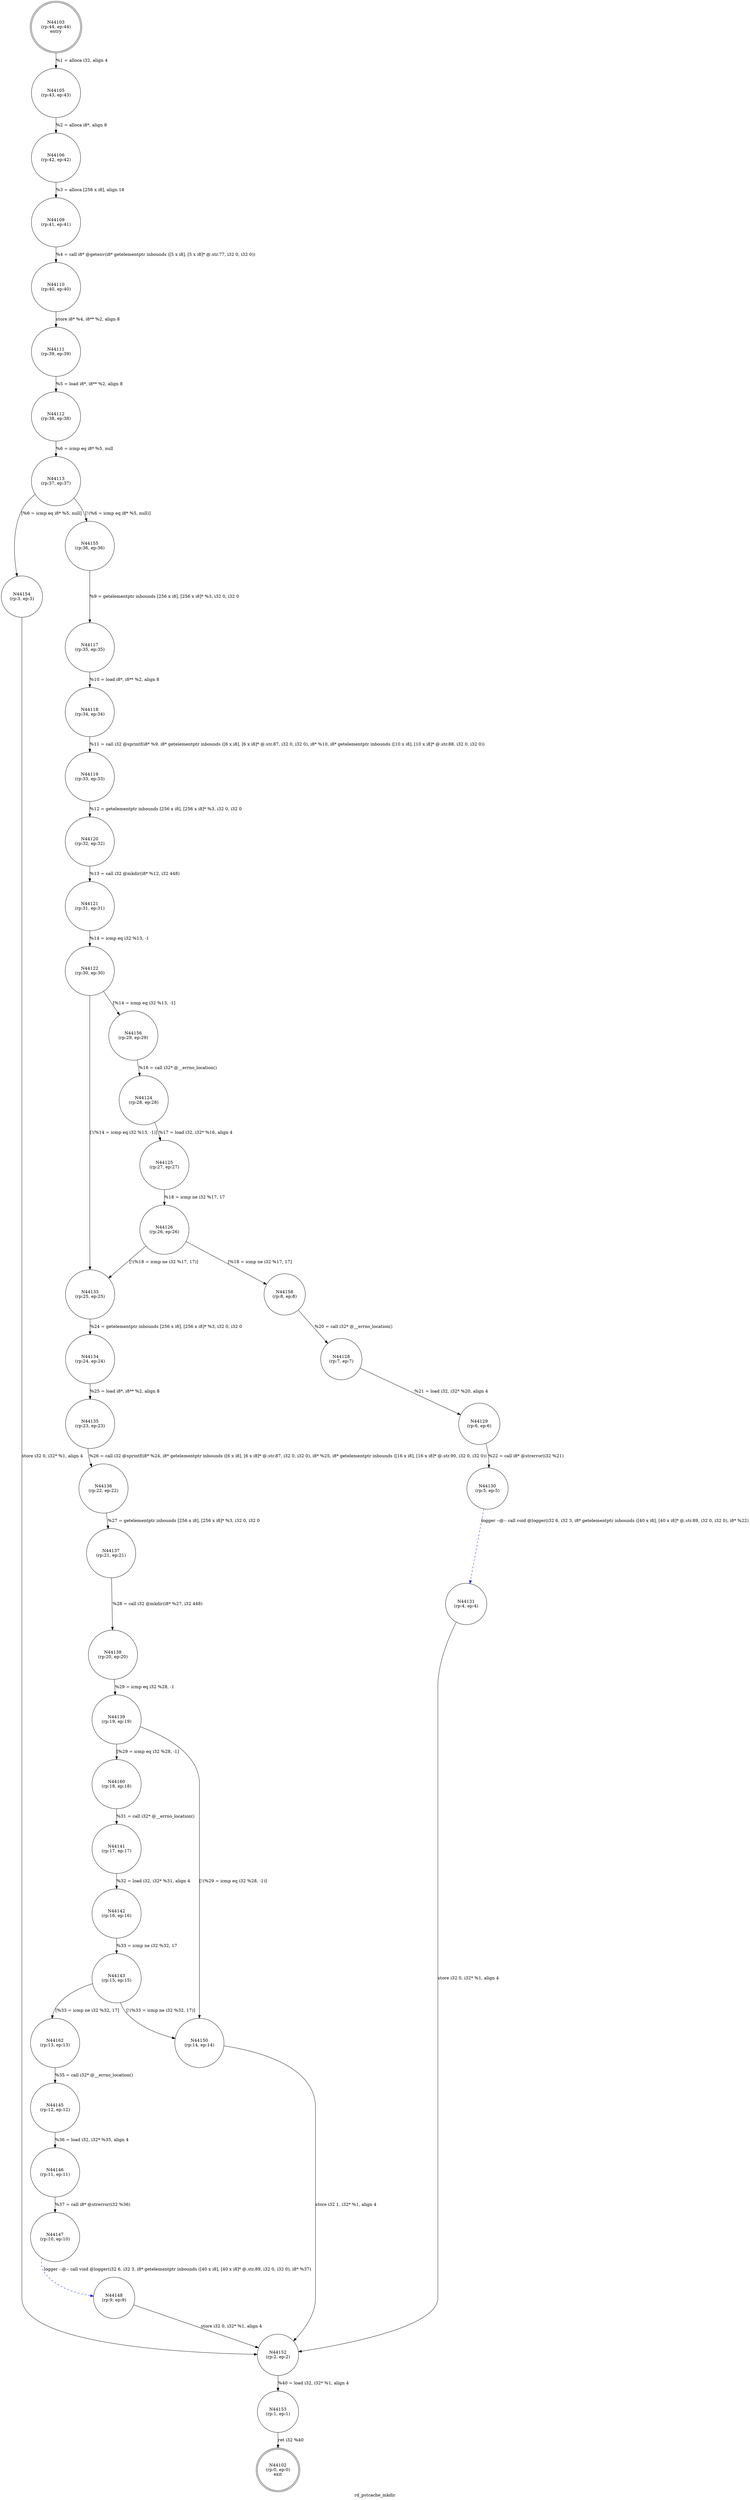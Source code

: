 digraph rd_pstcache_mkdir {
label="rd_pstcache_mkdir"
44102 [label="N44102\n(rp:0, ep:0)\nexit", shape="doublecircle"]
44103 [label="N44103\n(rp:44, ep:44)\nentry", shape="doublecircle"]
44103 -> 44105 [label="%1 = alloca i32, align 4"]
44105 [label="N44105\n(rp:43, ep:43)", shape="circle"]
44105 -> 44106 [label="%2 = alloca i8*, align 8"]
44106 [label="N44106\n(rp:42, ep:42)", shape="circle"]
44106 -> 44109 [label="%3 = alloca [256 x i8], align 16"]
44109 [label="N44109\n(rp:41, ep:41)", shape="circle"]
44109 -> 44110 [label="%4 = call i8* @getenv(i8* getelementptr inbounds ([5 x i8], [5 x i8]* @.str.77, i32 0, i32 0))"]
44110 [label="N44110\n(rp:40, ep:40)", shape="circle"]
44110 -> 44111 [label="store i8* %4, i8** %2, align 8"]
44111 [label="N44111\n(rp:39, ep:39)", shape="circle"]
44111 -> 44112 [label="%5 = load i8*, i8** %2, align 8"]
44112 [label="N44112\n(rp:38, ep:38)", shape="circle"]
44112 -> 44113 [label="%6 = icmp eq i8* %5, null"]
44113 [label="N44113\n(rp:37, ep:37)", shape="circle"]
44113 -> 44154 [label="[%6 = icmp eq i8* %5, null]"]
44113 -> 44155 [label="[!(%6 = icmp eq i8* %5, null)]"]
44117 [label="N44117\n(rp:35, ep:35)", shape="circle"]
44117 -> 44118 [label="%10 = load i8*, i8** %2, align 8"]
44118 [label="N44118\n(rp:34, ep:34)", shape="circle"]
44118 -> 44119 [label="%11 = call i32 @sprintf(i8* %9, i8* getelementptr inbounds ([6 x i8], [6 x i8]* @.str.87, i32 0, i32 0), i8* %10, i8* getelementptr inbounds ([10 x i8], [10 x i8]* @.str.88, i32 0, i32 0))"]
44119 [label="N44119\n(rp:33, ep:33)", shape="circle"]
44119 -> 44120 [label="%12 = getelementptr inbounds [256 x i8], [256 x i8]* %3, i32 0, i32 0"]
44120 [label="N44120\n(rp:32, ep:32)", shape="circle"]
44120 -> 44121 [label="%13 = call i32 @mkdir(i8* %12, i32 448)"]
44121 [label="N44121\n(rp:31, ep:31)", shape="circle"]
44121 -> 44122 [label="%14 = icmp eq i32 %13, -1"]
44122 [label="N44122\n(rp:30, ep:30)", shape="circle"]
44122 -> 44156 [label="[%14 = icmp eq i32 %13, -1]"]
44122 -> 44133 [label="[!(%14 = icmp eq i32 %13, -1)]"]
44124 [label="N44124\n(rp:28, ep:28)", shape="circle"]
44124 -> 44125 [label="%17 = load i32, i32* %16, align 4"]
44125 [label="N44125\n(rp:27, ep:27)", shape="circle"]
44125 -> 44126 [label="%18 = icmp ne i32 %17, 17"]
44126 [label="N44126\n(rp:26, ep:26)", shape="circle"]
44126 -> 44158 [label="[%18 = icmp ne i32 %17, 17]"]
44126 -> 44133 [label="[!(%18 = icmp ne i32 %17, 17)]"]
44128 [label="N44128\n(rp:7, ep:7)", shape="circle"]
44128 -> 44129 [label="%21 = load i32, i32* %20, align 4"]
44129 [label="N44129\n(rp:6, ep:6)", shape="circle"]
44129 -> 44130 [label="%22 = call i8* @strerror(i32 %21)"]
44130 [label="N44130\n(rp:5, ep:5)", shape="circle"]
44130 -> 44131 [label="logger --@-- call void @logger(i32 6, i32 3, i8* getelementptr inbounds ([40 x i8], [40 x i8]* @.str.89, i32 0, i32 0), i8* %22)", style="dashed", color="blue"]
44131 [label="N44131\n(rp:4, ep:4)", shape="circle"]
44131 -> 44152 [label="store i32 0, i32* %1, align 4"]
44133 [label="N44133\n(rp:25, ep:25)", shape="circle"]
44133 -> 44134 [label="%24 = getelementptr inbounds [256 x i8], [256 x i8]* %3, i32 0, i32 0"]
44134 [label="N44134\n(rp:24, ep:24)", shape="circle"]
44134 -> 44135 [label="%25 = load i8*, i8** %2, align 8"]
44135 [label="N44135\n(rp:23, ep:23)", shape="circle"]
44135 -> 44136 [label="%26 = call i32 @sprintf(i8* %24, i8* getelementptr inbounds ([6 x i8], [6 x i8]* @.str.87, i32 0, i32 0), i8* %25, i8* getelementptr inbounds ([16 x i8], [16 x i8]* @.str.90, i32 0, i32 0))"]
44136 [label="N44136\n(rp:22, ep:22)", shape="circle"]
44136 -> 44137 [label="%27 = getelementptr inbounds [256 x i8], [256 x i8]* %3, i32 0, i32 0"]
44137 [label="N44137\n(rp:21, ep:21)", shape="circle"]
44137 -> 44138 [label="%28 = call i32 @mkdir(i8* %27, i32 448)"]
44138 [label="N44138\n(rp:20, ep:20)", shape="circle"]
44138 -> 44139 [label="%29 = icmp eq i32 %28, -1"]
44139 [label="N44139\n(rp:19, ep:19)", shape="circle"]
44139 -> 44160 [label="[%29 = icmp eq i32 %28, -1]"]
44139 -> 44150 [label="[!(%29 = icmp eq i32 %28, -1)]"]
44141 [label="N44141\n(rp:17, ep:17)", shape="circle"]
44141 -> 44142 [label="%32 = load i32, i32* %31, align 4"]
44142 [label="N44142\n(rp:16, ep:16)", shape="circle"]
44142 -> 44143 [label="%33 = icmp ne i32 %32, 17"]
44143 [label="N44143\n(rp:15, ep:15)", shape="circle"]
44143 -> 44162 [label="[%33 = icmp ne i32 %32, 17]"]
44143 -> 44150 [label="[!(%33 = icmp ne i32 %32, 17)]"]
44145 [label="N44145\n(rp:12, ep:12)", shape="circle"]
44145 -> 44146 [label="%36 = load i32, i32* %35, align 4"]
44146 [label="N44146\n(rp:11, ep:11)", shape="circle"]
44146 -> 44147 [label="%37 = call i8* @strerror(i32 %36)"]
44147 [label="N44147\n(rp:10, ep:10)", shape="circle"]
44147 -> 44148 [label="logger --@-- call void @logger(i32 6, i32 3, i8* getelementptr inbounds ([40 x i8], [40 x i8]* @.str.89, i32 0, i32 0), i8* %37)", style="dashed", color="blue"]
44148 [label="N44148\n(rp:9, ep:9)", shape="circle"]
44148 -> 44152 [label="store i32 0, i32* %1, align 4"]
44150 [label="N44150\n(rp:14, ep:14)", shape="circle"]
44150 -> 44152 [label="store i32 1, i32* %1, align 4"]
44152 [label="N44152\n(rp:2, ep:2)", shape="circle"]
44152 -> 44153 [label="%40 = load i32, i32* %1, align 4"]
44153 [label="N44153\n(rp:1, ep:1)", shape="circle"]
44153 -> 44102 [label="ret i32 %40"]
44154 [label="N44154\n(rp:3, ep:3)", shape="circle"]
44154 -> 44152 [label="store i32 0, i32* %1, align 4"]
44155 [label="N44155\n(rp:36, ep:36)", shape="circle"]
44155 -> 44117 [label="%9 = getelementptr inbounds [256 x i8], [256 x i8]* %3, i32 0, i32 0"]
44156 [label="N44156\n(rp:29, ep:29)", shape="circle"]
44156 -> 44124 [label="%16 = call i32* @__errno_location()"]
44158 [label="N44158\n(rp:8, ep:8)", shape="circle"]
44158 -> 44128 [label="%20 = call i32* @__errno_location()"]
44160 [label="N44160\n(rp:18, ep:18)", shape="circle"]
44160 -> 44141 [label="%31 = call i32* @__errno_location()"]
44162 [label="N44162\n(rp:13, ep:13)", shape="circle"]
44162 -> 44145 [label="%35 = call i32* @__errno_location()"]
}
